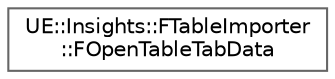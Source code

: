 digraph "Graphical Class Hierarchy"
{
 // INTERACTIVE_SVG=YES
 // LATEX_PDF_SIZE
  bgcolor="transparent";
  edge [fontname=Helvetica,fontsize=10,labelfontname=Helvetica,labelfontsize=10];
  node [fontname=Helvetica,fontsize=10,shape=box,height=0.2,width=0.4];
  rankdir="LR";
  Node0 [id="Node000000",label="UE::Insights::FTableImporter\l::FOpenTableTabData",height=0.2,width=0.4,color="grey40", fillcolor="white", style="filled",URL="$d2/dff/structUE_1_1Insights_1_1FTableImporter_1_1FOpenTableTabData.html",tooltip=" "];
}
